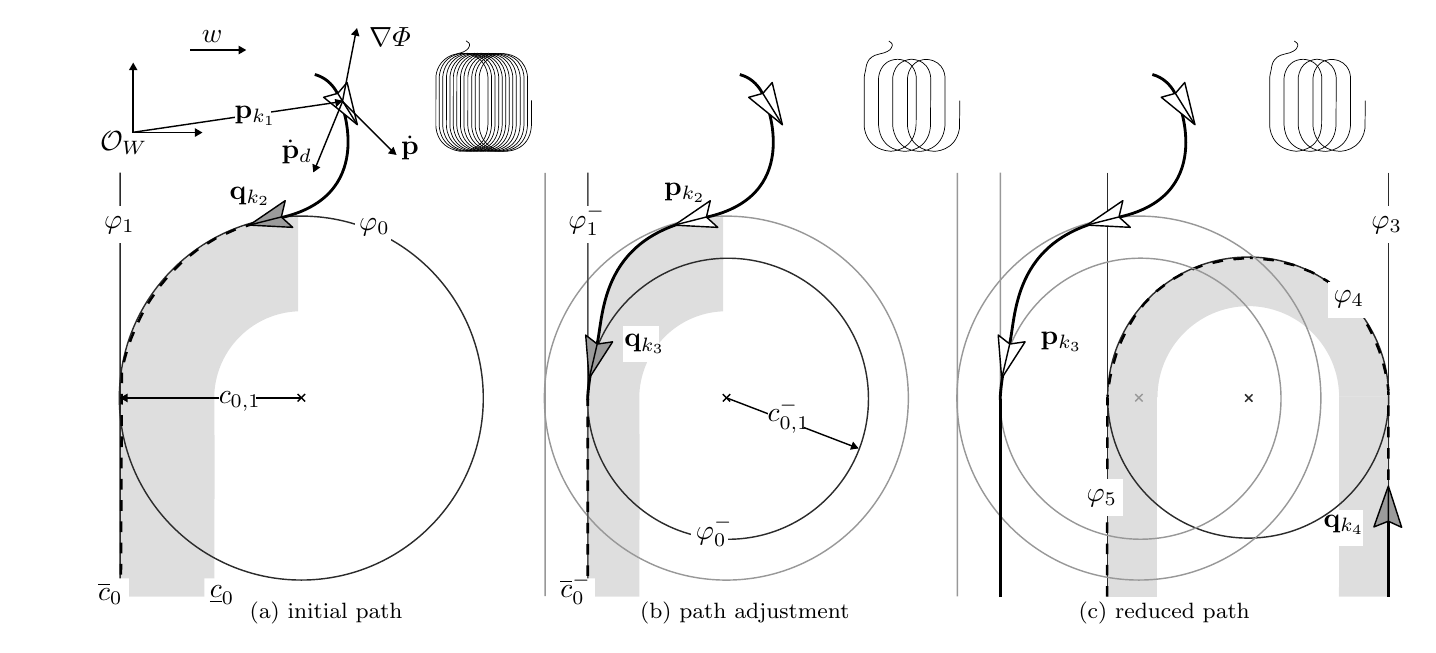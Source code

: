 
\definecolor{cDEDEDE}{RGB}{222,222,222}
\definecolor{cFFFFFF}{RGB}{255,255,255}
\definecolor{c2B2B2B}{RGB}{43,43,43}
\definecolor{c9B9B9B}{RGB}{155,155,155}
\definecolor{c989898}{RGB}{152,152,152}
\definecolor{c4D4D4D}{RGB}{77,77,77}


\def \globalscale {.900000}
\begin{tikzpicture}[y=0.80pt, x=0.80pt, yscale=-\globalscale, xscale=\globalscale, inner sep=0pt, outer sep=0pt]
\path[fill=cDEDEDE,line join=round,even odd rule,line width=0.512pt] (534.618,185.961) -- (509.813,185.961) .. controls (509.813,147.161) and (541.267,115.707) .. (580.067,115.707) -- (580.067,140.265) .. controls (554.954,140.422) and (534.642,160.817) .. (534.618,185.961) -- cycle;



\path[fill=cDEDEDE,line join=round,even odd rule,line width=0.512pt] (580.082,140.247) -- (580.082,115.442) .. controls (618.882,115.442) and (650.336,146.896) .. (650.336,185.696) -- (625.778,185.696) .. controls (625.621,160.583) and (605.226,140.271) .. (580.082,140.247) -- cycle;



\path[fill=cDEDEDE,line join=round,even odd rule,line width=0.512pt] (509.217,286.038) -- (534.608,286.038) -- (534.608,185.703) -- (509.217,185.703) -- (509.217,286.038) -- cycle;



\path[fill=cDEDEDE,line join=round,even odd rule,line width=0.512pt] (625.707,286.023) -- (651.098,286.023) -- (651.117,185.554) -- (625.726,185.554) -- (625.707,286.023) -- cycle;



\path[fill=cDEDEDE,line join=round,line width=1.280pt] (13.965,183.96) -- (14.002,183.96) .. controls (15.368,135.46) and (54.69,96.456) .. (103.316,95.6) -- (103.316,142.854) .. controls (80.744,143.684) and (62.539,161.614) .. (61.274,184.072) -- (61.293,202.684) -- (61.274,203.106) -- (61.274,203.533) .. controls (61.294,204.607) and (61.448,205.723) .. (61.419,206.779) -- (61.426,206.789) -- (61.426,209.4) -- (61.274,268.529) -- (61.274,279.168) -- (61.246,279.168) -- (61.246,279.379) -- (61.23,280.573) -- (61.316,286.013) -- (13.706,286.024) .. controls (13.706,283.557) and (13.674,288.434) .. (13.659,282.977) -- (13.659,280.704) -- (13.659,280.243) -- (13.659,279.625) -- (13.659,279.175) -- (13.659,186.853) -- (13.965,183.96) -- cycle;



  \path[fill=cFFFFFF,line join=round,line width=1.024pt,rounded corners=0.0cm] (619.414,242.328) rectangle (637.765,260.679);



  \path[cm={{1.0,0.0,0.0,1.0,(618.0,255.0)}}] (0.0,0.0) node[above right] () {$\mathbf{q}_{k_4}$};



\path[draw=c2B2B2B,line join=round,line width=0.512pt] (580.124,186.149) ellipse (1.983cm and 1.983cm);



\path[draw=c2B2B2B,line join=round,line width=0.512pt] (509.454,73.29) -- (509.454,285.801);



\path[draw=c2B2B2B,line join=round,line width=0.512pt] (104.919,186.397) ellipse (2.568cm and 2.568cm);



\path[draw=black,line join=round,line width=0.512pt] (106.821,188.1) -- (103.105,184.383);



\path[draw=black,line join=round,line width=0.512pt] (103.107,188.098) -- (106.823,184.382);



\path[draw=c2B2B2B,line join=round,line width=0.512pt] (13.969,73.29) -- (13.968,285.801);



\path[draw=black,line join=round,line width=0.512pt] (105.025,186.288) -- (13.86,186.288);



\path[fill=black,line join=round,line width=0.256pt] (17.708,188.509) -- (17.699,184.153) -- (13.931,186.339) -- (17.708,188.509) -- cycle;



\path[draw=c2B2B2B,line join=round,line width=0.512pt] (650.474,73.311) -- (650.474,285.822);



\path[draw=c2B2B2B,line join=round,line width=0.512pt] (582.285,188.237) -- (578.569,184.521);



\path[draw=c2B2B2B,line join=round,line width=0.512pt] (578.57,188.237) -- (582.286,184.521);



\path[draw=black,line join=round,line width=1.024pt] (111.671,24.009) .. controls (122.229,26.858) and (124.726,37.697) .. (124.726,37.697) .. controls (124.726,37.697) and (144.513,86.344) .. (92.188,96.386) .. controls (85.394,97.69) and (86.904,98.925) .. (90.564,98.788);



\path[draw=black,fill=cFFFFFF,line join=round,line width=0.512pt] (133.031,49.191) -- (127.915,28.019) -- (123.232,33.466) -- (116.134,35.446) -- (133.031,49.191) -- cycle;



\path[fill=black,line join=round,line width=0.256pt] (649.853,227.461) -- (649.857,222.127) -- (651.137,222.128) -- (651.133,227.462) -- (649.853,227.461) -- cycle(649.861,216.794) -- (649.865,211.461) -- (651.145,211.462) -- (651.141,216.795) -- (649.861,216.794) -- cycle(649.869,206.127) -- (649.873,200.794) -- (651.153,200.795) -- (651.149,206.128) -- (649.869,206.127) -- cycle(649.878,195.461) -- (649.882,190.127) -- (651.162,190.128) -- (651.157,195.462) -- (649.878,195.461) -- cycle(649.886,184.794) -- (649.887,183.157) -- (649.898,183.032) -- (649.934,182.911) -- (649.994,182.801) -- (650.075,182.704) -- (650.171,182.624) -- (650.281,182.564) -- (650.402,182.528) -- (650.527,182.517) -- (649.833,182.49) -- (649.607,180.462) -- (649.472,179.568) -- (650.741,179.404) -- (650.877,180.298) -- (651.108,182.375) -- (650.527,183.797) -- (651.167,183.158) -- (651.166,184.795) -- (649.886,184.794) -- cycle(648.539,174.346) -- (648.306,173.176) -- (647.291,169.195) -- (648.539,168.914) -- (649.555,172.895) -- (649.801,174.128) -- (648.539,174.346) -- cycle(645.725,164.137) -- (645.302,162.82) -- (643.847,159.192) -- (645.052,158.761) -- (646.507,162.389) -- (646.956,163.785) -- (645.725,164.137) -- cycle(641.667,154.383) -- (639.919,150.878) -- (639.201,149.722) -- (640.32,149.101) -- (641.038,150.256) -- (642.836,153.861) -- (641.667,154.383) -- cycle(636.385,145.193) -- (636.125,144.773) -- (633.187,141.008) -- (634.238,140.278) -- (637.176,144.044) -- (637.504,144.571) -- (636.385,145.193) -- cycle(629.727,137.057) -- (625.968,133.274) -- (626.93,132.43) -- (630.689,136.214) -- (629.727,137.057) -- cycle(621.817,130.055) -- (619.321,128.127) -- (617.503,127.091) -- (618.215,126.027) -- (620.033,127.064) -- (622.667,129.097) -- (621.817,130.055) -- cycle(612.871,124.448) -- (611.627,123.739) -- (608.082,122.341) -- (608.636,121.187) -- (612.181,122.585) -- (613.582,123.384) -- (612.871,124.448) -- cycle(603.12,120.384) -- (602.737,120.233) -- (598.04,119.107) -- (598.425,117.886) -- (603.122,119.012) -- (603.675,119.23) -- (603.12,120.384) -- cycle(592.854,117.863) -- (592.56,117.793) -- (587.642,117.287) -- (587.857,116.025) -- (592.775,116.531) -- (593.239,116.642) -- (592.854,117.863) -- cycle(582.337,116.741) -- (581.008,116.605) -- (581.06,115.326) -- (582.551,115.48) -- (582.337,116.741) -- cycle(649.845,238.127) -- (649.849,232.794) -- (651.129,232.795) -- (651.125,238.128) -- (649.845,238.127) -- cycle;



\path[fill=black,line join=round,line width=0.256pt] (508.687,275.435) -- (508.699,270.102) -- (509.979,270.105) -- (509.967,275.438) -- (508.687,275.435) -- cycle(508.711,264.768) -- (508.723,259.435) -- (510.003,259.438) -- (509.991,264.771) -- (508.711,264.768) -- cycle(508.735,254.102) -- (508.747,248.768) -- (510.027,248.771) -- (510.015,254.105) -- (508.735,254.102) -- cycle(508.759,243.435) -- (508.771,238.102) -- (510.052,238.105) -- (510.039,243.438) -- (508.759,243.435) -- cycle(508.784,232.768) -- (508.796,227.435) -- (510.076,227.438) -- (510.064,232.771) -- (508.784,232.768) -- cycle(508.808,222.102) -- (508.82,216.768) -- (510.1,216.771) -- (510.088,222.105) -- (508.808,222.102) -- cycle(508.832,211.435) -- (508.844,206.102) -- (510.124,206.105) -- (510.112,211.438) -- (508.832,211.435) -- cycle(508.856,200.768) -- (508.868,195.435) -- (510.148,195.438) -- (510.136,200.771) -- (508.856,200.768) -- cycle(508.88,190.102) -- (508.889,186.194) -- (508.9,186.069) -- (508.936,185.949) -- (508.996,185.839) -- (509.077,185.743) -- (509.173,185.662) -- (509.284,185.603) -- (509.404,185.566) -- (509.529,185.556) -- (508.934,185.382) -- (508.991,184.73) -- (510.268,184.817) -- (510.211,185.469) -- (509.529,186.836) -- (510.169,186.197) -- (510.16,190.105) -- (508.88,190.102) -- cycle(509.635,179.385) -- (510.349,175.333) -- (510.632,174.115) -- (511.886,174.367) -- (511.604,175.586) -- (510.901,179.575) -- (509.635,179.385) -- cycle(511.918,168.903) -- (513.313,164.217) -- (513.485,163.761) -- (514.699,164.168) -- (514.527,164.623) -- (513.156,169.227) -- (511.918,168.903) -- cycle(515.368,158.772) -- (515.687,157.927) -- (517.612,153.882) -- (518.79,154.38) -- (516.866,158.426) -- (516.582,159.178) -- (515.368,158.772) -- cycle(520.151,149.134) -- (522.703,144.877) -- (522.967,144.53) -- (524.029,145.244) -- (523.765,145.591) -- (521.281,149.736) -- (520.151,149.134) -- cycle(526.193,140.283) -- (527.537,138.515) -- (529.764,136.235) -- (530.736,137.069) -- (528.509,139.348) -- (527.256,140.998) -- (526.193,140.283) -- cycle(533.571,132.385) -- (537.782,129.112) -- (538.637,130.064) -- (534.426,133.337) -- (533.571,132.385) -- cycle(542.24,126.046) -- (546.88,123.416) -- (547.592,124.48) -- (542.952,127.11) -- (542.24,126.046) -- cycle(551.827,121.217) -- (556.804,119.299) -- (557.352,120.456) -- (552.375,122.373) -- (551.827,121.217) -- cycle(562.046,117.931) -- (567.247,116.752) -- (567.62,117.976) -- (562.418,119.156) -- (562.046,117.931) -- cycle(572.617,116.073) -- (577.931,115.609) -- (578.128,116.874) -- (572.814,117.337) -- (572.617,116.073) -- cycle(508.663,286.102) -- (508.675,280.768) -- (509.955,280.771) -- (509.943,286.104) -- (508.663,286.102) -- cycle;



  \path[fill=cFFFFFF,line join=round,line width=1.024pt,rounded corners=0.0cm] (5.039,90.105) rectangle (23.39,108.455);



  \path[cm={{1.0,0.0,0.0,1.0,(6.0,104.0)}}] (0.0,0.0) node[above right] () {$\varphi_1$};



  \path[fill=cFFFFFF,line join=round,line width=1.024pt,rounded corners=0.0cm] (131.706,92.232) rectangle (150.057,110.583);



  \path[cm={{1.0,0.0,0.0,1.0,(134.0,105.0)}}] (0.0,0.0) node[above right] () {$\varphi_0$};



  \path[fill=cFFFFFF,line join=round,line width=1.024pt,rounded corners=0.0cm] (642.1,90.105) rectangle (660.451,108.455);



  \path[cm={{1.0,0.0,0.0,1.0,(642.0,104.0)}}] (0.0,0.0) node[above right] () {$\varphi_3$};



\path[fill=cFFFFFF,line join=round,line width=1.024pt,rounded corners=0.0cm] (620.314,128.002) rectangle (638.665,146.353);



\path[cm={{1.0,0.0,0.0,1.0,(623.0,141.0)}}] (0.0,0.0) node[above right] () {$\varphi_4$};



  \path[fill=cFFFFFF,line join=round,line width=1.024pt] (74.685,276.855) -- (56.334,276.855) -- (56.307,294.584) -- (74.701,294.584) -- (74.685,276.855) -- cycle;



  \path[cm={{1.0,0.0,0.0,1.0,(59.0,290.0)}}] (0.0,0.0) node[above right] () {$\underline{c}_0$};



  \path[fill=cFFFFFF,line join=round,line width=1.024pt,rounded corners=0.0cm] (63.6,177.229) rectangle (81.95,195.58);



  \path[cm={{1.0,0.0,0.0,1.0,(63.5,193.0)}}] (0.0,0.0) node[above right] () {$c_{0,1}$};



\path[line join=round,line width=1.280pt] (123.807,37.108) -- (131.977,92.6);



\path[draw=black,line join=round,line width=0.512pt] (125.707,37.296) -- (111.763,71.386);



\path[draw=black,line join=round,line width=0.512pt] (125.566,37.617) -- (132.065,4.097);



\path[fill=black,line join=round,line width=0.256pt] (114.471,70.587) -- (110.495,68.805) -- (110.939,73.138) -- (114.471,70.587) -- cycle;



\path[fill=black,line join=round,line width=0.256pt] (129.876,3.915) -- (134.111,4.936) -- (132.878,0.758) -- (129.876,3.915) -- cycle;



\path[draw=black,line join=round,line width=0.512pt] (125.66,37.563) -- (151.309,63.254);



\path[fill=black,line join=round,line width=0.256pt] (151.193,60.274) -- (148.404,63.621) -- (152.697,64.362) -- (151.193,60.274) -- cycle;



\path[cm={{1.0,0.0,0.0,1.0,(139.0,10.0)}}] (0.0,0.0) node[above right] () {$\nabla\varPhi$};



\path[cm={{1.0,0.0,0.0,1.0,(155.0,67.0)}}] (0.0,0.0) node[above right] () {$\dot{\mathbf{p}}$};



\path[cm={{1.0,0.0,0.0,1.0,(95.0,69.0)}}] (0.0,0.0) node[above right] () {$\dot{\mathbf{p}}_d$};



\path[fill=black,line join=round,line width=0.256pt] (13.767,274.957) -- (13.79,269.623) -- (15.07,269.629) -- (15.047,274.962) -- (13.767,274.957) -- cycle(13.813,264.29) -- (13.836,258.957) -- (15.116,258.962) -- (15.093,264.296) -- (13.813,264.29) -- cycle(13.858,253.624) -- (13.881,248.29) -- (15.161,248.296) -- (15.138,253.629) -- (13.858,253.624) -- cycle(13.904,242.957) -- (13.927,237.624) -- (15.207,237.629) -- (15.184,242.962) -- (13.904,242.957) -- cycle(13.95,232.29) -- (13.972,226.957) -- (15.252,226.963) -- (15.229,232.296) -- (13.95,232.29) -- cycle(13.995,221.624) -- (14.018,216.291) -- (15.298,216.296) -- (15.275,221.629) -- (13.995,221.624) -- cycle(14.04,210.957) -- (14.063,205.624) -- (15.343,205.629) -- (15.32,210.963) -- (14.04,210.957) -- cycle(14.086,200.291) -- (14.109,194.957) -- (15.389,194.963) -- (15.366,200.296) -- (14.086,200.291) -- cycle(14.132,189.624) -- (14.154,184.291) -- (15.434,184.296) -- (15.412,189.63) -- (14.132,189.624) -- cycle(14.177,178.958) -- (14.2,173.624) -- (15.48,173.63) -- (15.457,178.963) -- (14.177,178.958) -- cycle(15.235,168.266) -- (15.607,166.705) -- (16.636,163.093) -- (17.875,163.415) -- (16.846,167.027) -- (16.486,168.535) -- (15.235,168.266) -- cycle(18.315,158.001) -- (18.72,156.809) -- (20.256,152.998) -- (21.457,153.441) -- (19.921,157.252) -- (19.538,158.38) -- (18.315,158.001) -- cycle(22.437,148.092) -- (24.29,144.225) -- (24.829,143.28) -- (25.964,143.872) -- (25.425,144.817) -- (23.609,148.606) -- (22.437,148.092) -- cycle(27.474,138.648) -- (28.188,137.398) -- (30.416,134.145) -- (31.502,134.822) -- (29.274,138.076) -- (28.609,139.241) -- (27.474,138.648) -- cycle(33.528,129.75) -- (36.929,125.642) -- (37.953,126.411) -- (34.551,130.518) -- (33.528,129.75) -- cycle(40.578,121.678) -- (44.379,117.936) -- (45.324,118.799) -- (41.523,122.541) -- (40.578,121.678) -- cycle(48.532,114.492) -- (52.723,111.194) -- (53.571,112.153) -- (49.38,115.451) -- (48.532,114.492) -- cycle(57.314,108.342) -- (61.888,105.549) -- (61.936,105.528) -- (62.535,106.659) -- (62.488,106.68) -- (58.047,109.392) -- (57.314,108.342) -- cycle(66.795,103.331) -- (71.655,101.134) -- (72.255,102.265) -- (67.395,104.462) -- (66.795,103.331) -- cycle(76.811,99.492) -- (81.906,97.918) -- (82.361,99.115) -- (77.265,100.689) -- (76.811,99.492) -- cycle(87.189,96.778) -- (92.439,95.838) -- (92.741,97.082) -- (87.492,98.022) -- (87.189,96.778) -- cycle(13.722,285.623) -- (13.745,280.29) -- (15.025,280.296) -- (15.002,285.629) -- (13.722,285.623) -- cycle;



  \path[fill=cFFFFFF,line join=round,line width=1.024pt] (18.4,276.855) -- (0.049,276.855) -- (-0.0,294.653) -- (18.393,294.607) -- (18.4,276.855) -- cycle;



  \path[cm={{1.0,0.0,0.0,1.0,(3.0,290.0)}}] (0.0,0.0) node[above right] () {$\overline{c}_0$};



\path[draw=black,fill=c9B9B9B,line join=round,line width=0.512pt] (78.856,99.597) -- (100.609,100.727) -- (94.909,95.538) -- (96.847,87.318) -- (78.856,99.597) -- cycle;



\path[cm={{1.0,0.0,0.0,1.0,(69.0,90.0)}}] (0.0,0.0) node[above right] () {$\mathbf{q}_{k_2}$};



\path[draw=black,line join=round,line width=0.512pt] (20.541,19.871) -- (20.541,53.429);



\path[draw=black,line join=round,line width=0.512pt] (53.868,53.157) -- (20.311,53.157);



\path[fill=black,line join=round,line width=0.256pt] (18.383,21.839) -- (22.739,21.829) -- (20.553,18.061) -- (18.383,21.839) -- cycle;



\path[fill=black,line join=round,line width=0.256pt] (51.547,50.965) -- (51.556,55.322) -- (55.324,53.136) -- (51.547,50.965) -- cycle;



\path[cm={{1.0,0.0,0.0,1.0,(4.0,64.0)}}] (0.0,0.0) node[above right] () {$\mathcal{O}_W$};



\path[draw=black,line join=round,line width=0.512pt] (20.601,53.002) -- (124.961,37.645);



\path[fill=black,line join=round,line width=0.256pt] (121.675,36.312) -- (122.426,40.407) -- (125.75,37.164) -- (121.675,36.312) -- cycle;



  \path[fill=cFFFFFF,line join=round,line width=1.024pt,rounded corners=0.0cm] (71.513,32.713) rectangle (89.863,51.064);



  \path[cm={{1.0,0.0,0.0,1.0,(71.5,49.5)}}] (0.0,0.0) node[above right] () {$\mathbf{p}_{k_1}$};



\path[draw=black,line join=round,line width=0.512pt] (49.101,11.659) -- (74.419,11.659);



\path[fill=black,line join=round,line width=0.256pt] (73.5,9.555) -- (73.509,13.912) -- (77.277,11.726) -- (73.5,9.555) -- cycle;



\path[cm={{1.0,0.0,0.0,1.0,(55.0,8.0)}}] (0.0,0.0) node[above right] () {$w$};



\path[draw=black,line join=round,line width=0.512pt] (79.337,99.465) -- (94.765,95.537);



\path[draw=black,line join=round,line width=0.512pt] (123.215,33.468) -- (132.893,49.053);



\path[fill=cDEDEDE,line join=round,even odd rule,line width=1.280pt] (289.717,100.663) .. controls (298.311,97.784) and (307.114,95.778) .. (316.638,95.611) -- (316.638,142.865) .. controls (294.065,143.695) and (275.86,161.625) .. (274.595,184.083) -- (274.614,202.695) -- (274.595,203.117) -- (274.595,203.544) .. controls (274.615,204.618) and (274.77,205.734) .. (274.74,206.789) -- (274.748,206.8) -- (274.748,209.411) -- (274.595,268.54) -- (274.595,279.179) -- (274.568,279.179) -- (274.567,279.39) -- (274.552,280.584) -- (274.637,286.024) -- (248.411,286.03) .. controls (248.822,256.507) and (247.349,214.504) .. (248.614,187.036) .. controls (249.231,173.621) and (252.208,163.346) .. (253.08,160.314) .. controls (256.352,148.938) and (254.017,115.418) .. (289.06,100.913) -- (289.717,100.663) -- cycle;



\path[draw=c989898,line join=round,line width=0.512pt] (318.248,186.419) ellipse (2.568cm and 2.568cm);



\path[draw=black,line join=round,line width=0.512pt] (320.149,188.122) -- (316.433,184.405);



\path[draw=black,line join=round,line width=0.512pt] (316.435,188.119) -- (320.151,184.403);



\path[draw=c2B2B2B,line join=round,line width=0.512pt] (319.041,186.741) ellipse (1.983cm and 1.983cm);



\path[draw=c4D4D4D,line join=round,line width=0.512pt] (248.745,73.311) -- (248.744,285.823);



\path[draw=black,line join=round,line width=0.512pt] (384.135,211.524) -- (318.541,186.367);



\path[fill=black,line join=round,line width=0.256pt] (381.815,208.257) -- (380.285,212.335) -- (384.582,211.621) -- (381.815,208.257) -- cycle;



\path[draw=black,line join=round,line width=1.024pt] (324.999,24.031) .. controls (335.557,26.879) and (338.055,37.718) .. (338.055,37.718) .. controls (338.055,37.718) and (358.058,86.447) .. (305.669,96.142) .. controls (253.279,105.838) and (256.807,147.391) .. (253.087,160.325) .. controls (249.241,173.696) and (248.655,186.181) .. (248.655,186.181) -- (248.676,186.572) -- (248.736,187.231);



\path[draw=black,fill=cFFFFFF,line join=round,line width=0.512pt] (346.359,49.212) -- (341.243,28.04) -- (336.56,33.487) -- (329.462,35.468) -- (346.359,49.212) -- cycle;



\path[draw=black,fill=c9B9B9B,line join=round,line width=0.512pt] (249.371,176.499) -- (261.152,158.178) -- (253.456,159.303) -- (247.644,154.786) -- (249.371,176.499) -- cycle;



\path[fill=black,line join=round,line width=0.256pt] (248.027,275.688) -- (248.027,270.354) -- (249.307,270.354) -- (249.307,275.688) -- (248.027,275.688) -- cycle(248.027,265.021) -- (248.027,259.688) -- (249.307,259.688) -- (249.307,265.021) -- (248.027,265.021) -- cycle(248.027,254.354) -- (248.027,249.021) -- (249.307,249.021) -- (249.307,254.354) -- (248.027,254.354) -- cycle(248.027,243.688) -- (248.027,238.354) -- (249.307,238.354) -- (249.307,243.688) -- (248.027,243.688) -- cycle(248.027,233.021) -- (248.027,227.688) -- (249.307,227.688) -- (249.307,233.021) -- (248.027,233.021) -- cycle(248.027,222.354) -- (248.027,217.021) -- (249.307,217.021) -- (249.307,222.354) -- (248.027,222.354) -- cycle(248.027,211.688) -- (248.027,206.354) -- (249.307,206.354) -- (249.307,211.688) -- (248.027,211.688) -- cycle(248.027,201.021) -- (248.027,195.688) -- (249.307,195.688) -- (249.307,201.021) -- (248.027,201.021) -- cycle(248.027,190.354) -- (248.027,186.756) -- (249.307,186.756) -- (249.307,190.354) -- (248.027,190.354) -- cycle(248.027,286.354) -- (248.027,281.021) -- (249.307,281.021) -- (249.307,286.354) -- (248.027,286.354) -- cycle;



  \path[fill=cFFFFFF,line join=round,line width=1.024pt,rounded corners=0.0cm] (239.815,90.126) rectangle (258.166,108.477);



  \path[cm={{1.0,0.0,0.0,1.0,(239.0,105.0)}}] (0.0,0.0) node[above right] () {$\varphi_1^-$};



  \path[fill=cFFFFFF,line join=round,line width=1.024pt] (252.266,276.853) -- (233.916,276.853) -- (233.866,294.652) -- (252.26,294.606) -- (252.266,276.853) -- cycle;



  \path[cm={{1.0,0.0,0.0,1.0,(235.0,290.0)}}] (0.0,0.0) node[above right] () {$\overline{c}_0^-$};



  \path[fill=cFFFFFF,line join=round,line width=1.024pt,rounded corners=0.0cm] (339.097,188.077) rectangle (357.448,206.428);



  \path[cm={{1.0,0.0,0.0,1.0,(339.0,204.0)}}] (0.0,0.0) node[above right] () {$c_{0,1}^-$};



\path[line join=round,line width=1.280pt] (337.135,37.13) -- (345.305,92.621);



\path[draw=black,fill=cFFFFFF,line join=round,line width=0.512pt] (292.185,99.619) -- (313.938,100.749) -- (308.238,95.559) -- (310.176,87.34) -- (292.185,99.619) -- cycle;



  \path[fill=cFFFFFF,line join=round,line width=1.024pt,rounded corners=0.0cm] (266.199,150.181) rectangle (284.55,168.532);



  \path[cm={{1.0,0.0,0.0,1.0,(267.0,164.2)}}] (0.0,0.0) node[above right] () {$\mathbf{q}_{k_3}$};



  \path[fill=cFFFFFF,line join=round,line width=1.024pt,rounded corners=0.0cm] (280.611,75.536) rectangle (298.962,93.887);



  \path[cm={{1.0,0.0,0.0,1.0,(287.0,88.0)}}] (0.0,0.0) node[above right] () {$\mathbf{p}_{k_2}$};



\path[draw=black,line join=round,line width=0.512pt] (292.665,99.486) -- (308.094,95.558);



\path[draw=black,line join=round,line width=0.512pt] (249.628,175.55) -- (253.399,159.398);



\path[draw=black,line join=round,line width=0.512pt] (336.544,33.489) -- (346.222,49.075);



  \path[fill=cFFFFFF,line join=round,line width=1.024pt,rounded corners=0.0cm] (300.497,247.947) rectangle (318.848,266.298);



  \path[cm={{1.0,0.0,0.0,1.0,(303.0,261.0)}}] (0.0,0.0) node[above right] () {$\varphi_0^-$};



\path[draw=c989898,line join=round,line width=0.512pt] (227.27,73.336) -- (227.269,285.848);



  \path[fill=cFFFFFF,line join=round,line width=1.024pt,rounded corners=0.0cm] (469.651,150.675) rectangle (488.002,169.026);



  \path[cm={{1.0,0.0,0.0,1.0,(476.0,163.0)}}] (0.0,0.0) node[above right] () {$\mathbf{p}_{k_3}$};



\path[draw=c989898,line join=round,line width=0.512pt] (525.283,186.398) ellipse (2.568cm and 2.568cm);



\path[draw=c989898,line join=round,line width=0.512pt] (527.185,188.1) -- (523.469,184.383);



\path[draw=c989898,line join=round,line width=0.512pt] (523.471,188.098) -- (527.187,184.383);



\path[draw=c989898,line join=round,line width=0.512pt] (526.077,186.72) ellipse (1.983cm and 1.983cm);



\path[draw=c989898,line join=round,line width=0.512pt] (455.78,73.29) -- (455.779,285.802);



\path[draw=black,line join=round,line width=1.024pt] (532.035,24.009) .. controls (542.592,26.858) and (545.09,37.697) .. (545.09,37.697) .. controls (545.09,37.697) and (565.094,86.425) .. (512.704,96.121) .. controls (460.315,105.817) and (463.842,147.37) .. (460.122,160.304) .. controls (456.277,173.674) and (455.69,186.16) .. (455.69,186.16) -- (455.711,186.55) -- (455.772,187.21);



\path[draw=black,fill=cFFFFFF,line join=round,line width=0.512pt] (456.406,176.478) -- (468.187,158.158) -- (460.492,159.282) -- (454.68,154.765) -- (456.406,176.478) -- cycle;



\path[draw=black,line join=round,line width=1.024pt] (455.703,286.333) -- (455.703,186.735);



  \path[fill=cFFFFFF,line join=round,line width=1.024pt,rounded corners=0.0cm] (498.76,227.181) rectangle (517.111,245.532);



  \path[cm={{1.0,0.0,0.0,1.0,(499.0,241.0)}}] (0.0,0.0) node[above right] () {$\varphi_5$};



\path[draw=black,line join=round,line width=0.512pt] (456.664,175.529) -- (460.434,159.377);



\path[draw=black,fill=cFFFFFF,line join=round,line width=0.512pt] (553.411,49.182) -- (548.295,28.009) -- (543.612,33.457) -- (536.514,35.437) -- (553.411,49.182) -- cycle;



\path[draw=black,fill=cFFFFFF,line join=round,line width=0.512pt] (499.237,99.588) -- (520.99,100.718) -- (515.29,95.529) -- (517.228,87.309) -- (499.237,99.588) -- cycle;



\path[draw=black,line join=round,line width=0.512pt] (499.718,99.455) -- (515.146,95.527);



\path[draw=black,line join=round,line width=0.512pt] (543.596,33.459) -- (553.274,49.044);



\path[draw=black,line join=round,line width=1.024pt] (650.495,286.026) -- (650.495,232.892);



\path[draw=black,fill=c9B9B9B,line join=round,line width=0.512pt] (650.478,230.537) -- (643.231,251.078) -- (650.461,248.212) -- (657.156,251.27) -- (650.478,230.537) -- cycle;



\path[draw=black,line join=round,line width=0.512pt] (650.446,231.521) -- (650.495,248.107);



  \path[draw=black,line join=round,line width=0.256pt] (399.767,7.207) .. controls (401.183,7.589) and (401.518,9.043) .. (401.518,9.043) .. controls (401.518,9.043) and (402.094,12.418) .. (395.066,13.719) .. controls (388.039,15.019) and (388.512,20.593) .. (388.013,22.328) .. controls (387.497,24.122) and (387.418,25.797) .. (387.418,25.797) -- (387.421,25.849) -- (387.429,25.938) -- (387.425,25.877) -- (387.42,39.695) -- (387.418,49.77) .. controls (387.418,49.77) and (387.519,61.487) .. (400.569,62.516) .. controls (400.569,62.516) and (412.933,62.741) .. (413.472,48.982) -- (413.547,39.653) -- (413.553,25.394) .. controls (413.553,25.394) and (413.091,16.746) .. (404.257,16.386);



  \path[draw=black,line join=round,line width=0.256pt] (435.418,37.155) -- (435.238,51.026) .. controls (433.366,62.861) and (422.369,62.553) .. (422.369,62.553) .. controls (408.864,61.743) and (409.102,48.938) .. (409.102,48.938) -- (409.119,35.311) -- (409.114,26.023) .. controls (409.417,23.461) and (409.923,20.999) .. (412.722,18.504) .. controls (415.521,16.009) and (419.323,16.474) .. (419.323,16.474) .. controls (428.046,17.463) and (427.978,25.59) .. (427.978,25.59) -- (427.978,35.705) -- (427.995,49.453) .. controls (426.983,62.469) and (415.35,62.604) .. (415.35,62.604) .. controls (401.895,62.132) and (401.726,49.384) .. (401.726,49.384) -- (401.792,31.478) -- (401.792,25.071) -- (402.309,22.991) .. controls (404.287,16.291) and (411.323,16.359) .. (411.323,16.359) .. controls (420.934,17.079) and (420.789,25.892) .. (420.789,25.892) -- (420.789,33.231) -- (420.722,44.78) -- (420.722,49.635) .. controls (419.811,62.735) and (407.848,62.544) .. (407.848,62.544) .. controls (407.848,62.544) and (395.508,62.864) .. (394.618,49.385) -- (394.609,39.664) -- (394.639,25.802) .. controls (394.639,25.802) and (394.954,16.607) .. (404.234,16.382);



  \path[draw=black,line join=round,line width=0.256pt] (187.629,7.125) .. controls (189.047,7.508) and (189.383,8.964) .. (189.383,8.964) .. controls (189.383,8.964) and (189.959,12.344) .. (182.922,13.646) .. controls (175.886,14.948) and (172.829,20.584) .. (172.475,24.99) -- (172.458,49.356) .. controls (172.458,49.356) and (171.919,60.416) .. (184.209,62.475) .. controls (184.209,62.475) and (197.901,63.543) .. (198.576,49.207) -- (198.582,25.619) .. controls (198.582,25.619) and (198.772,14.336) .. (186.326,13.379);



  \path[draw=black,line join=round,line width=0.256pt] (186.35,13.401) -- (184.982,13.471) .. controls (177.208,14.585) and (174.524,20.57) .. (174.169,24.976) -- (174.144,49.371) .. controls (174.144,49.371) and (173.753,60.4) .. (186.043,62.46) .. controls (186.043,62.46) and (199.736,63.527) .. (200.411,49.192) -- (200.417,25.603) .. controls (200.417,25.603) and (200.611,14.328) .. (188.165,13.371);



  \path[draw=black,line join=round,line width=0.256pt] (188.173,13.37) -- (186.745,13.543) .. controls (178.971,14.657) and (176.286,20.642) .. (175.932,25.048) -- (175.907,49.442) .. controls (175.907,49.442) and (175.516,60.471) .. (187.806,62.531) .. controls (187.806,62.531) and (201.498,63.599) .. (202.174,49.263) -- (202.18,25.674) .. controls (202.18,25.674) and (202.382,14.371) .. (189.936,13.414);



  \path[draw=black,line join=round,line width=0.256pt] (189.939,13.412) -- (188.572,13.482) .. controls (180.798,14.597) and (178.114,20.581) .. (177.759,24.987) -- (177.734,49.382) .. controls (177.734,49.382) and (177.343,60.411) .. (189.633,62.471) .. controls (189.633,62.471) and (203.326,63.539) .. (204.001,49.203) -- (204.007,25.614) .. controls (204.007,25.614) and (204.197,14.332) .. (191.751,13.375);



  \path[draw=black,line join=round,line width=0.256pt] (191.763,13.382) -- (190.335,13.554) .. controls (182.56,14.668) and (179.876,20.653) .. (179.522,25.059) -- (179.496,49.453) .. controls (179.496,49.453) and (179.106,60.483) .. (191.396,62.542) .. controls (191.396,62.542) and (205.088,63.61) .. (205.764,49.275) -- (205.769,25.686) .. controls (205.769,25.686) and (205.844,14.331) .. (193.398,13.374);



  \path[draw=black,line join=round,line width=0.256pt] (193.415,13.374) -- (192.052,13.456) .. controls (184.278,14.57) and (181.594,20.555) .. (181.239,24.961) -- (181.214,49.356) .. controls (181.214,49.356) and (180.823,60.385) .. (193.113,62.445) .. controls (193.113,62.445) and (206.805,63.512) .. (207.481,49.177) -- (207.487,25.588) .. controls (207.487,25.588) and (207.676,14.306) .. (195.23,13.348);



  \path[draw=black,line join=round,line width=0.256pt] (195.234,13.347) -- (193.806,13.519) .. controls (186.032,14.633) and (183.347,20.618) .. (182.993,25.024) -- (182.968,49.419) .. controls (182.968,49.419) and (182.577,60.448) .. (194.867,62.508) .. controls (194.867,62.508) and (208.559,63.575) .. (209.235,49.24) -- (209.241,25.651) .. controls (209.241,25.651) and (209.43,14.368) .. (196.984,13.411);



  \path[draw=black,line join=round,line width=0.256pt] (197.001,13.41) -- (195.633,13.48) .. controls (187.859,14.594) and (185.175,20.579) .. (184.82,24.985) -- (184.795,49.38) .. controls (184.795,49.38) and (184.404,60.409) .. (196.694,62.468) .. controls (196.694,62.468) and (210.387,63.536) .. (211.062,49.2) -- (211.068,25.612) .. controls (211.068,25.612) and (211.258,14.329) .. (198.812,13.372);



  \path[draw=black,line join=round,line width=0.256pt] (198.824,13.379) -- (197.396,13.552) .. controls (189.622,14.666) and (186.937,20.65) .. (186.583,25.056) -- (186.557,49.451) .. controls (186.557,49.451) and (186.184,60.447) .. (198.474,62.507) .. controls (198.474,62.507) and (212.149,63.608) .. (212.825,49.272) -- (212.83,25.683) .. controls (212.83,25.683) and (213.19,14.376) .. (200.744,13.419);



  \path[draw=black,line join=round,line width=0.256pt] (200.765,13.418) -- (199.336,13.59) .. controls (191.562,14.704) and (188.878,20.689) .. (188.524,25.095) -- (188.498,49.489) .. controls (188.498,49.489) and (188.164,60.474) .. (200.454,62.533) .. controls (200.454,62.533) and (214.09,63.646) .. (214.765,49.31) -- (214.771,25.722) .. controls (214.771,25.722) and (214.961,14.439) .. (202.515,13.482);



  \path[draw=black,line join=round,line width=0.256pt] (202.637,13.48) -- (201.269,13.551) .. controls (193.495,14.665) and (190.811,20.65) .. (190.456,25.056) -- (190.431,49.45) .. controls (190.431,49.45) and (190.04,60.48) .. (202.33,62.539) .. controls (202.33,62.539) and (216.023,63.607) .. (216.698,49.271) -- (216.704,25.682) .. controls (216.704,25.682) and (216.902,14.404) .. (204.456,13.447);



  \path[draw=black,line join=round,line width=0.256pt] (204.467,13.446) -- (203.038,13.619) .. controls (195.264,14.733) and (192.58,20.718) .. (192.225,25.124) -- (192.2,49.518) .. controls (192.2,49.518) and (191.831,60.526) .. (204.121,62.585) .. controls (204.121,62.585) and (217.792,63.675) .. (218.467,49.339) -- (218.473,25.75) .. controls (218.473,25.75) and (218.663,14.468) .. (206.217,13.511);



  \path[draw=black,line join=round,line width=0.256pt] (206.39,13.525) -- (205.022,13.596) .. controls (197.248,14.71) and (194.564,20.695) .. (194.209,25.101) -- (194.184,49.495) .. controls (194.184,49.495) and (193.793,60.525) .. (206.083,62.584) .. controls (206.083,62.584) and (219.776,63.652) .. (220.451,49.316) -- (220.441,37.03);



  \path[draw=black,line join=round,line width=0.256pt] (603.279,7.207) .. controls (604.695,7.589) and (605.03,9.043) .. (605.03,9.043) .. controls (605.03,9.043) and (605.606,12.418) .. (598.578,13.719) .. controls (591.55,15.019) and (592.024,20.593) .. (591.525,22.328) .. controls (591.009,24.122) and (590.93,25.797) .. (590.93,25.797) -- (590.933,25.849) -- (590.941,25.938) -- (590.936,25.877) -- (590.932,39.695) -- (590.93,49.77) .. controls (590.93,49.77) and (591.031,61.487) .. (604.08,62.516) .. controls (604.08,62.516) and (616.444,62.741) .. (616.984,48.982) -- (617.059,39.653) -- (617.064,25.394) .. controls (617.064,25.394) and (616.603,16.746) .. (607.768,16.386);



  \path[draw=black,line join=round,line width=0.256pt] (638.93,37.155) -- (638.75,51.026) .. controls (636.878,62.861) and (625.88,62.553) .. (625.88,62.553) .. controls (612.376,61.743) and (612.614,48.938) .. (612.614,48.938) -- (612.63,35.311) -- (612.625,26.023) .. controls (612.929,23.461) and (613.435,20.999) .. (616.234,18.504) .. controls (619.032,16.009) and (622.835,16.474) .. (622.835,16.474) .. controls (631.558,17.463) and (631.49,25.59) .. (631.49,25.59) -- (631.49,35.705) -- (631.507,49.453) .. controls (630.495,62.469) and (618.862,62.604) .. (618.862,62.604) .. controls (605.407,62.132) and (605.237,49.384) .. (605.237,49.384) -- (605.304,31.478) -- (605.304,25.071) -- (605.82,22.991) .. controls (607.799,16.291) and (614.835,16.359) .. (614.835,16.359) .. controls (624.446,17.079) and (624.301,25.892) .. (624.301,25.892) -- (624.301,33.231) -- (624.233,44.78) -- (624.233,49.635) .. controls (623.323,62.735) and (611.36,62.544) .. (611.36,62.544) .. controls (611.36,62.544) and (599.019,62.864) .. (598.13,49.385) -- (598.12,39.664) -- (598.151,25.802) .. controls (598.151,25.802) and (598.466,16.607) .. (607.746,16.382);



\path[cm={{1.0,0.0,0.0,1.0,(79.0,300.0)}}] (0.0,0.0) node[above right] () {\footnotesize (a) initial path};

\path[cm={{1.0,0.0,0.0,1.0,(275.0,300.0)}}] (0.0,0.0) node[above right] () {\footnotesize (b) path adjustment};

\path[draw=c989898,line join=round,line width=0.512pt] (434.21,73.401) -- (434.209,285.912);

\path[cm={{1.0,0.0,0.0,1.0,(495.0,300.0)}}] (0.0,0.0) node[above right] () {\footnotesize (c) reduced path};




\end{tikzpicture}

